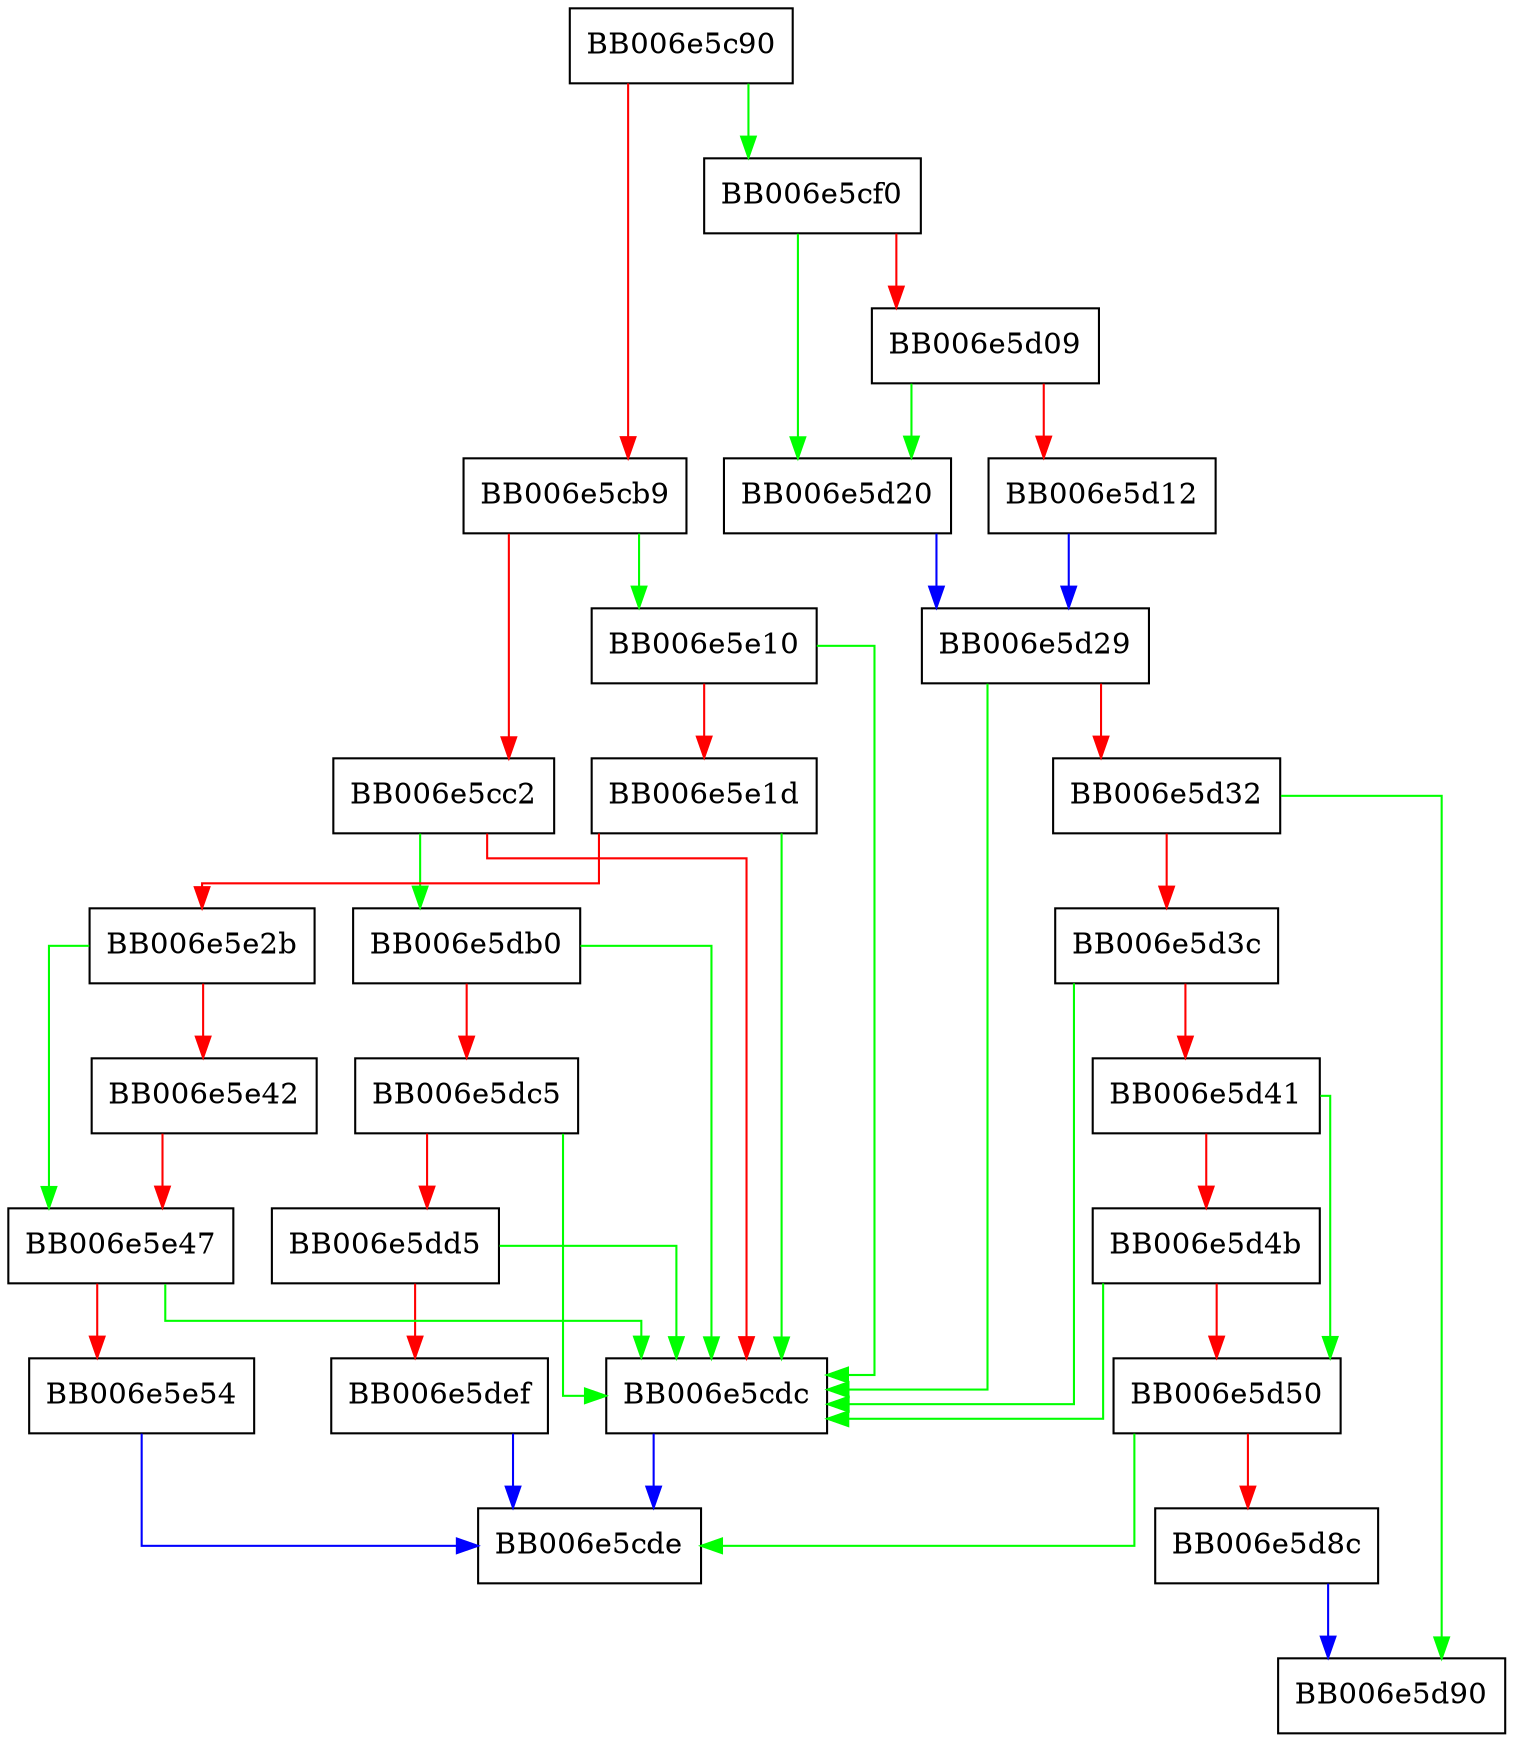 digraph dsa_sign {
  node [shape="box"];
  graph [splines=ortho];
  BB006e5c90 -> BB006e5cf0 [color="green"];
  BB006e5c90 -> BB006e5cb9 [color="red"];
  BB006e5cb9 -> BB006e5e10 [color="green"];
  BB006e5cb9 -> BB006e5cc2 [color="red"];
  BB006e5cc2 -> BB006e5db0 [color="green"];
  BB006e5cc2 -> BB006e5cdc [color="red"];
  BB006e5cdc -> BB006e5cde [color="blue"];
  BB006e5cf0 -> BB006e5d20 [color="green"];
  BB006e5cf0 -> BB006e5d09 [color="red"];
  BB006e5d09 -> BB006e5d20 [color="green"];
  BB006e5d09 -> BB006e5d12 [color="red"];
  BB006e5d12 -> BB006e5d29 [color="blue"];
  BB006e5d20 -> BB006e5d29 [color="blue"];
  BB006e5d29 -> BB006e5cdc [color="green"];
  BB006e5d29 -> BB006e5d32 [color="red"];
  BB006e5d32 -> BB006e5d90 [color="green"];
  BB006e5d32 -> BB006e5d3c [color="red"];
  BB006e5d3c -> BB006e5cdc [color="green"];
  BB006e5d3c -> BB006e5d41 [color="red"];
  BB006e5d41 -> BB006e5d50 [color="green"];
  BB006e5d41 -> BB006e5d4b [color="red"];
  BB006e5d4b -> BB006e5cdc [color="green"];
  BB006e5d4b -> BB006e5d50 [color="red"];
  BB006e5d50 -> BB006e5cde [color="green"];
  BB006e5d50 -> BB006e5d8c [color="red"];
  BB006e5d8c -> BB006e5d90 [color="blue"];
  BB006e5db0 -> BB006e5cdc [color="green"];
  BB006e5db0 -> BB006e5dc5 [color="red"];
  BB006e5dc5 -> BB006e5cdc [color="green"];
  BB006e5dc5 -> BB006e5dd5 [color="red"];
  BB006e5dd5 -> BB006e5cdc [color="green"];
  BB006e5dd5 -> BB006e5def [color="red"];
  BB006e5def -> BB006e5cde [color="blue"];
  BB006e5e10 -> BB006e5cdc [color="green"];
  BB006e5e10 -> BB006e5e1d [color="red"];
  BB006e5e1d -> BB006e5cdc [color="green"];
  BB006e5e1d -> BB006e5e2b [color="red"];
  BB006e5e2b -> BB006e5e47 [color="green"];
  BB006e5e2b -> BB006e5e42 [color="red"];
  BB006e5e42 -> BB006e5e47 [color="red"];
  BB006e5e47 -> BB006e5cdc [color="green"];
  BB006e5e47 -> BB006e5e54 [color="red"];
  BB006e5e54 -> BB006e5cde [color="blue"];
}